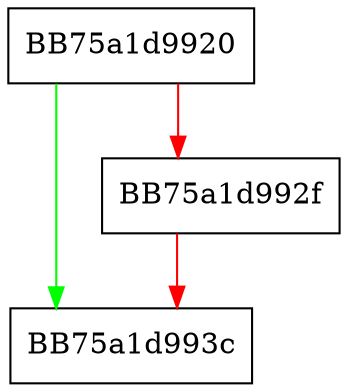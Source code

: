 digraph Unlock {
  node [shape="box"];
  graph [splines=ortho];
  BB75a1d9920 -> BB75a1d993c [color="green"];
  BB75a1d9920 -> BB75a1d992f [color="red"];
  BB75a1d992f -> BB75a1d993c [color="red"];
}